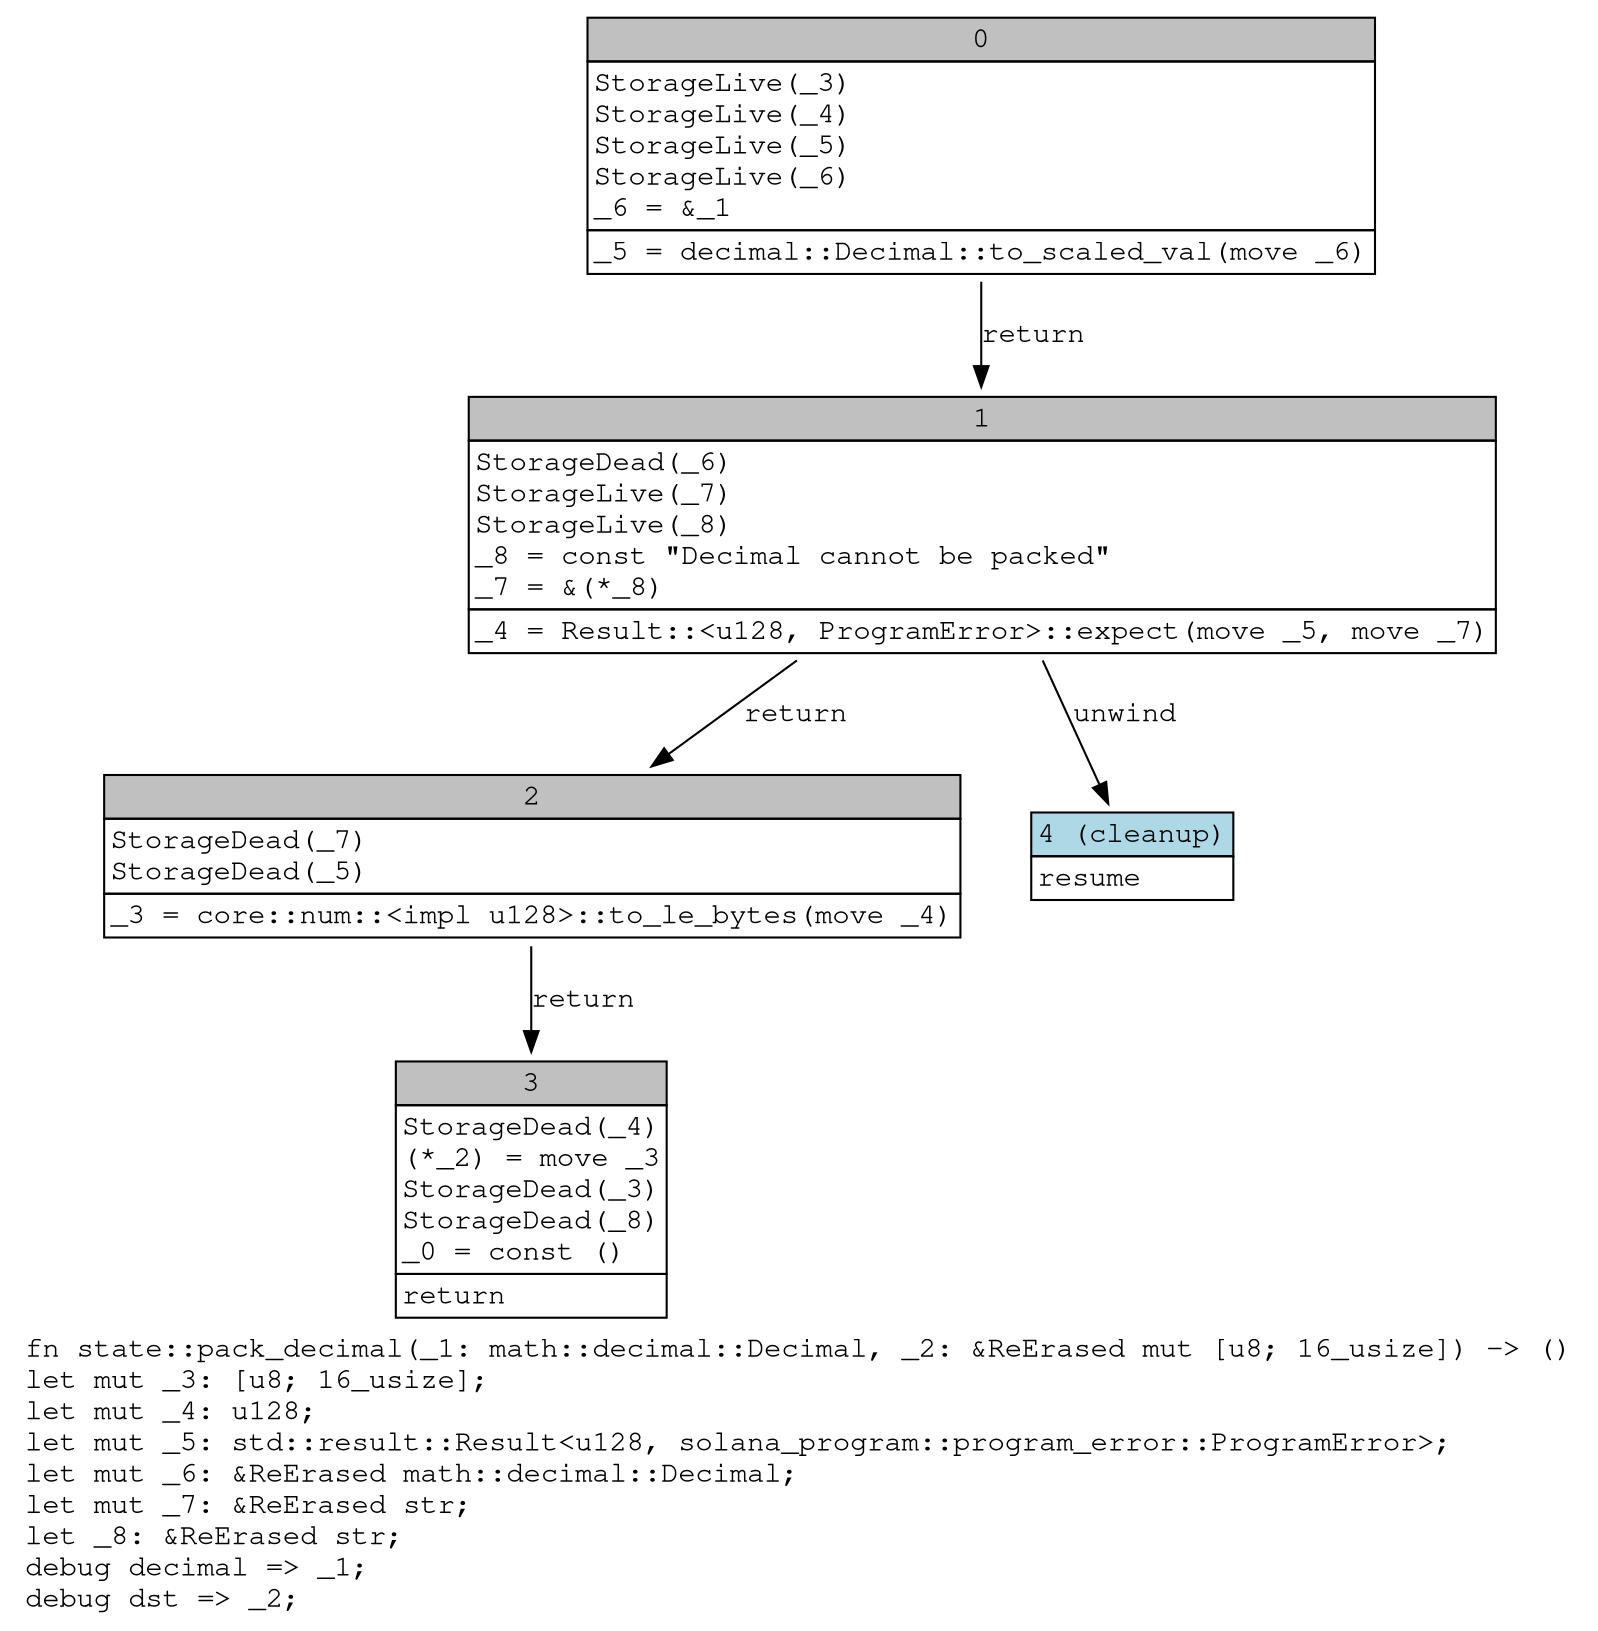 digraph Mir_0_557 {
    graph [fontname="Courier, monospace"];
    node [fontname="Courier, monospace"];
    edge [fontname="Courier, monospace"];
    label=<fn state::pack_decimal(_1: math::decimal::Decimal, _2: &amp;ReErased mut [u8; 16_usize]) -&gt; ()<br align="left"/>let mut _3: [u8; 16_usize];<br align="left"/>let mut _4: u128;<br align="left"/>let mut _5: std::result::Result&lt;u128, solana_program::program_error::ProgramError&gt;;<br align="left"/>let mut _6: &amp;ReErased math::decimal::Decimal;<br align="left"/>let mut _7: &amp;ReErased str;<br align="left"/>let _8: &amp;ReErased str;<br align="left"/>debug decimal =&gt; _1;<br align="left"/>debug dst =&gt; _2;<br align="left"/>>;
    bb0__0_557 [shape="none", label=<<table border="0" cellborder="1" cellspacing="0"><tr><td bgcolor="gray" align="center" colspan="1">0</td></tr><tr><td align="left" balign="left">StorageLive(_3)<br/>StorageLive(_4)<br/>StorageLive(_5)<br/>StorageLive(_6)<br/>_6 = &amp;_1<br/></td></tr><tr><td align="left">_5 = decimal::Decimal::to_scaled_val(move _6)</td></tr></table>>];
    bb1__0_557 [shape="none", label=<<table border="0" cellborder="1" cellspacing="0"><tr><td bgcolor="gray" align="center" colspan="1">1</td></tr><tr><td align="left" balign="left">StorageDead(_6)<br/>StorageLive(_7)<br/>StorageLive(_8)<br/>_8 = const &quot;Decimal cannot be packed&quot;<br/>_7 = &amp;(*_8)<br/></td></tr><tr><td align="left">_4 = Result::&lt;u128, ProgramError&gt;::expect(move _5, move _7)</td></tr></table>>];
    bb2__0_557 [shape="none", label=<<table border="0" cellborder="1" cellspacing="0"><tr><td bgcolor="gray" align="center" colspan="1">2</td></tr><tr><td align="left" balign="left">StorageDead(_7)<br/>StorageDead(_5)<br/></td></tr><tr><td align="left">_3 = core::num::&lt;impl u128&gt;::to_le_bytes(move _4)</td></tr></table>>];
    bb3__0_557 [shape="none", label=<<table border="0" cellborder="1" cellspacing="0"><tr><td bgcolor="gray" align="center" colspan="1">3</td></tr><tr><td align="left" balign="left">StorageDead(_4)<br/>(*_2) = move _3<br/>StorageDead(_3)<br/>StorageDead(_8)<br/>_0 = const ()<br/></td></tr><tr><td align="left">return</td></tr></table>>];
    bb4__0_557 [shape="none", label=<<table border="0" cellborder="1" cellspacing="0"><tr><td bgcolor="lightblue" align="center" colspan="1">4 (cleanup)</td></tr><tr><td align="left">resume</td></tr></table>>];
    bb0__0_557 -> bb1__0_557 [label="return"];
    bb1__0_557 -> bb2__0_557 [label="return"];
    bb1__0_557 -> bb4__0_557 [label="unwind"];
    bb2__0_557 -> bb3__0_557 [label="return"];
}
